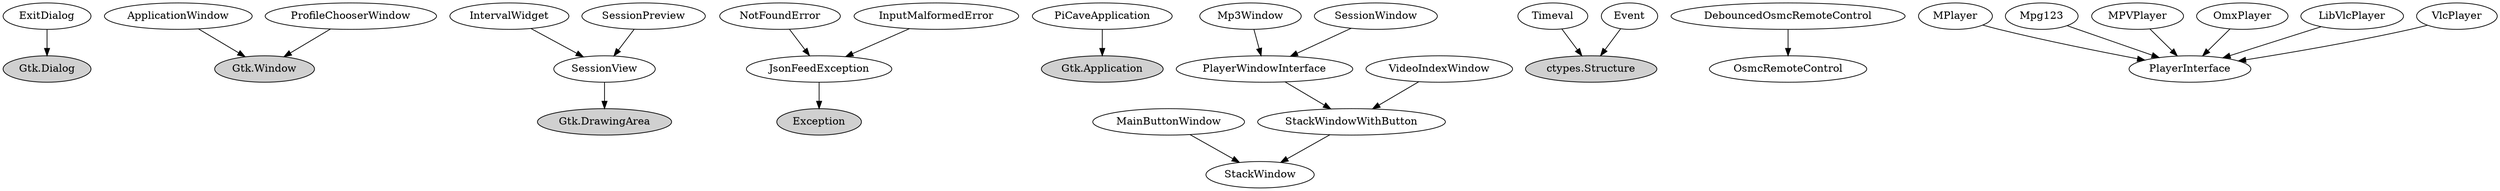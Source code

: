 digraph G {
"ExitDialog" -> "Gtk.Dialog"
"Gtk.Dialog" [ fillcolor="#d0d0d0", style="filled" ]
"ApplicationWindow" -> "Gtk.Window"
"Gtk.Window" [ fillcolor="#d0d0d0", style="filled" ]
"IntervalWidget" -> "SessionView"
"JsonFeedException" -> "Exception"
"Exception" [ fillcolor="#d0d0d0", style="filled" ]
"NotFoundError" -> "JsonFeedException"
"InputMalformedError" -> "JsonFeedException"
"PiCaveApplication" -> "Gtk.Application"
"Gtk.Application" [ fillcolor="#d0d0d0", style="filled" ]
"MainButtonWindow" -> "StackWindow"
"Mp3Window" -> "PlayerWindowInterface"
"Timeval" -> "ctypes.Structure"
"ctypes.Structure" [ fillcolor="#d0d0d0", style="filled" ]
"Event" -> "ctypes.Structure"
"ctypes.Structure" [ fillcolor="#d0d0d0", style="filled" ]
"DebouncedOsmcRemoteControl" -> "OsmcRemoteControl"
"MPlayer" -> "PlayerInterface"
"Mpg123" -> "PlayerInterface"
"MPVPlayer" -> "PlayerInterface"
"OmxPlayer" -> "PlayerInterface"
"LibVlcPlayer" -> "PlayerInterface"
"VlcPlayer" -> "PlayerInterface"
"PlayerWindowInterface" -> "StackWindowWithButton"
"ProfileChooserWindow" -> "Gtk.Window"
"Gtk.Window" [ fillcolor="#d0d0d0", style="filled" ]
"SessionPreview" -> "SessionView"
"SessionView" -> "Gtk.DrawingArea"
"Gtk.DrawingArea" [ fillcolor="#d0d0d0", style="filled" ]
"SessionWindow" -> "PlayerWindowInterface"
"StackWindowWithButton" -> "StackWindow"
"VideoIndexWindow" -> "StackWindowWithButton"
}

